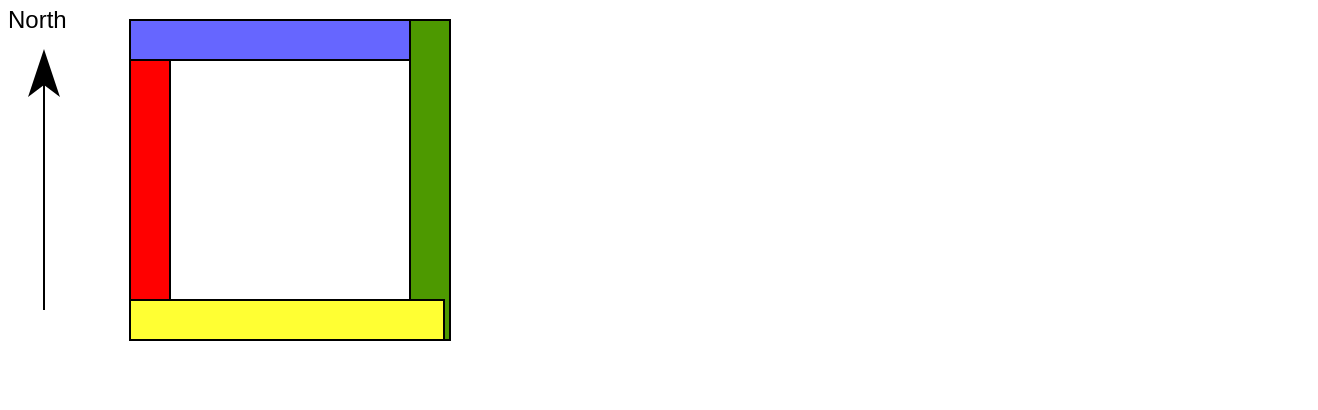 <mxfile version="12.2.4" pages="1"><diagram id="WywQpIzIdRpfL_Sw32J1" name="Page-1"><mxGraphModel dx="811" dy="303" grid="1" gridSize="10" guides="1" tooltips="1" connect="1" arrows="1" fold="1" page="1" pageScale="1" pageWidth="300" pageHeight="200" math="0" shadow="0"><root><mxCell id="0"/><mxCell id="1" parent="0"/><mxCell id="2" value="" style="whiteSpace=wrap;html=1;aspect=fixed;" parent="1" vertex="1"><mxGeometry x="83" y="20" width="160" height="160" as="geometry"/></mxCell><mxCell id="3" value="" style="endArrow=classicThin;html=1;strokeWidth=1;endSize=20;" parent="1" edge="1"><mxGeometry width="100" relative="1" as="geometry"><mxPoint x="40" y="165" as="sourcePoint"/><mxPoint x="40" y="35" as="targetPoint"/></mxGeometry></mxCell><mxCell id="4" value="North&lt;br&gt;" style="text;html=1;resizable=0;points=[];autosize=1;align=left;verticalAlign=top;spacingTop=-4;" parent="1" vertex="1"><mxGeometry x="20" y="10" width="40" height="20" as="geometry"/></mxCell><mxCell id="5" value="" style="rounded=0;whiteSpace=wrap;html=1;fillColor=#FF0000;" parent="1" vertex="1"><mxGeometry x="83" y="20" width="20" height="160" as="geometry"/></mxCell><mxCell id="6" value="" style="rounded=0;whiteSpace=wrap;html=1;fillColor=#6666FF;" parent="1" vertex="1"><mxGeometry x="83" y="20" width="157" height="20" as="geometry"/></mxCell><mxCell id="7" value="" style="rounded=0;whiteSpace=wrap;html=1;fillColor=#4D9900;" parent="1" vertex="1"><mxGeometry x="223" y="20" width="20" height="160" as="geometry"/></mxCell><mxCell id="8" value="" style="rounded=0;whiteSpace=wrap;html=1;fillColor=#FFFF33;" parent="1" vertex="1"><mxGeometry x="83" y="160" width="157" height="20" as="geometry"/></mxCell><mxCell id="9" value="&lt;br&gt;" style="text;html=1;resizable=0;points=[];autosize=1;align=left;verticalAlign=top;spacingTop=-4;" parent="1" vertex="1"><mxGeometry x="656" y="194" width="20" height="20" as="geometry"/></mxCell></root></mxGraphModel></diagram></mxfile>